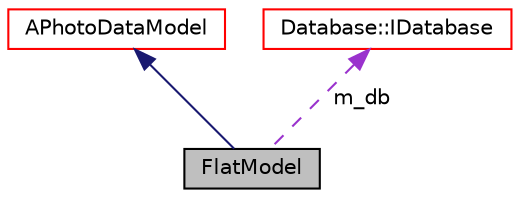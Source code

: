digraph "FlatModel"
{
 // LATEX_PDF_SIZE
  edge [fontname="Helvetica",fontsize="10",labelfontname="Helvetica",labelfontsize="10"];
  node [fontname="Helvetica",fontsize="10",shape=record];
  Node1 [label="FlatModel",height=0.2,width=0.4,color="black", fillcolor="grey75", style="filled", fontcolor="black",tooltip=" "];
  Node2 -> Node1 [dir="back",color="midnightblue",fontsize="10",style="solid",fontname="Helvetica"];
  Node2 [label="APhotoDataModel",height=0.2,width=0.4,color="red", fillcolor="white", style="filled",URL="$class_a_photo_data_model.html",tooltip=" "];
  Node4 -> Node1 [dir="back",color="darkorchid3",fontsize="10",style="dashed",label=" m_db" ,fontname="Helvetica"];
  Node4 [label="Database::IDatabase",height=0.2,width=0.4,color="red", fillcolor="white", style="filled",URL="$struct_database_1_1_i_database.html",tooltip=" "];
}
